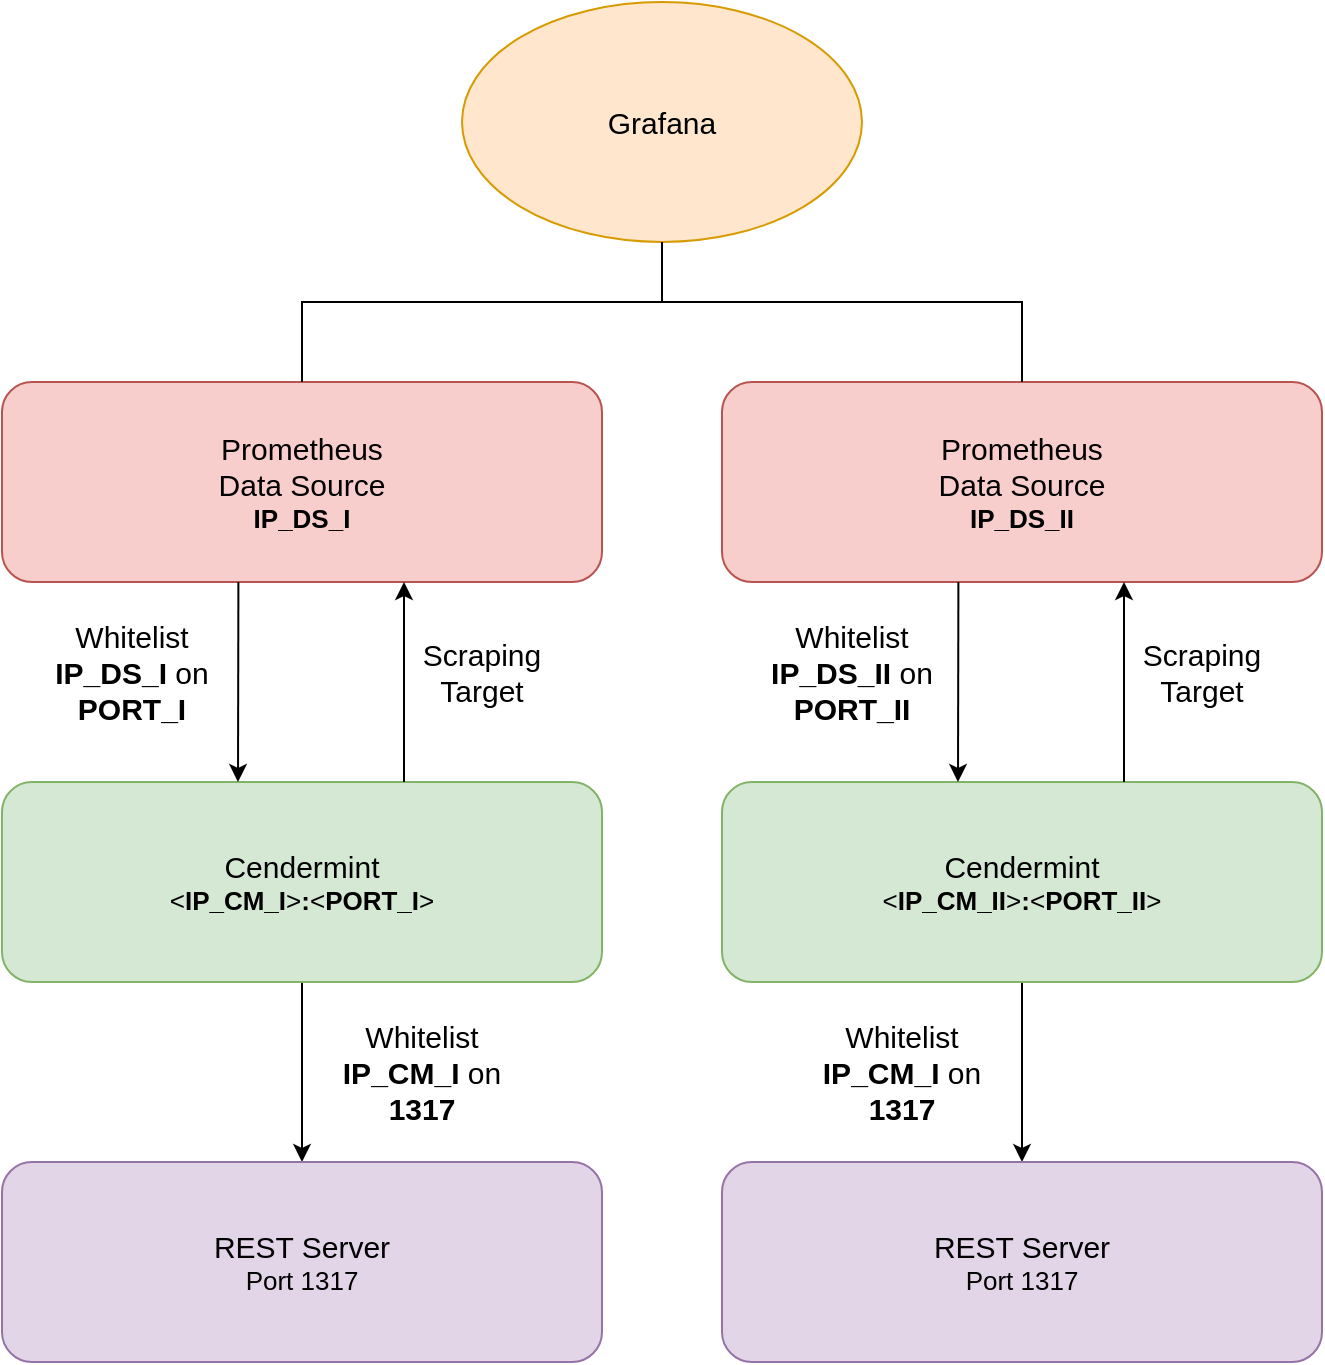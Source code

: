 <mxfile version="15.6.2" type="device"><diagram id="LxUL3-FgX9WmNOPnVNIN" name="Page-1"><mxGraphModel dx="1203" dy="998" grid="1" gridSize="10" guides="1" tooltips="1" connect="1" arrows="1" fold="1" page="1" pageScale="1" pageWidth="850" pageHeight="1100" math="0" shadow="0"><root><mxCell id="0"/><mxCell id="1" parent="0"/><mxCell id="tTPwetNU9HMdSpnMjInO-30" style="edgeStyle=orthogonalEdgeStyle;rounded=0;orthogonalLoop=1;jettySize=auto;html=1;entryX=0.5;entryY=0;entryDx=0;entryDy=0;fontSize=13;" edge="1" parent="1" source="tTPwetNU9HMdSpnMjInO-1" target="tTPwetNU9HMdSpnMjInO-20"><mxGeometry relative="1" as="geometry"/></mxCell><mxCell id="tTPwetNU9HMdSpnMjInO-1" value="&lt;font&gt;&lt;span style=&quot;font-size: 15px&quot;&gt;Cendermint&lt;/span&gt;&lt;br&gt;&lt;span style=&quot;font-size: 13px&quot;&gt;&amp;lt;&lt;/span&gt;&lt;b style=&quot;font-size: 13px&quot;&gt;IP_CM_I&lt;/b&gt;&lt;span style=&quot;font-size: 13px&quot;&gt;&amp;gt;&lt;/span&gt;&lt;b style=&quot;font-size: 13px&quot;&gt;:&lt;/b&gt;&lt;span style=&quot;font-size: 13px&quot;&gt;&amp;lt;&lt;/span&gt;&lt;b style=&quot;font-size: 13px&quot;&gt;PORT_I&lt;/b&gt;&lt;span style=&quot;font-size: 13px&quot;&gt;&amp;gt;&lt;/span&gt;&lt;br&gt;&lt;/font&gt;" style="rounded=1;whiteSpace=wrap;html=1;fillColor=#d5e8d4;strokeColor=#82b366;" vertex="1" parent="1"><mxGeometry x="95" y="600" width="300" height="100" as="geometry"/></mxCell><mxCell id="tTPwetNU9HMdSpnMjInO-2" value="&lt;span style=&quot;font-size: 15px&quot;&gt;Prometheus&lt;br&gt;Data Source&lt;/span&gt;&lt;br&gt;&lt;b&gt;&lt;font style=&quot;font-size: 13px&quot;&gt;IP_DS_I&lt;/font&gt;&lt;/b&gt;" style="rounded=1;whiteSpace=wrap;html=1;fillColor=#f8cecc;strokeColor=#b85450;" vertex="1" parent="1"><mxGeometry x="95" y="400" width="300" height="100" as="geometry"/></mxCell><mxCell id="tTPwetNU9HMdSpnMjInO-5" value="Scraping Target" style="text;html=1;strokeColor=none;fillColor=none;align=center;verticalAlign=middle;whiteSpace=wrap;rounded=0;fontSize=15;" vertex="1" parent="1"><mxGeometry x="305" y="530" width="60" height="30" as="geometry"/></mxCell><mxCell id="tTPwetNU9HMdSpnMjInO-8" value="Whitelist &lt;b&gt;IP_DS_I&lt;/b&gt; on &lt;b&gt;PORT_I&lt;/b&gt;" style="text;html=1;strokeColor=none;fillColor=none;align=center;verticalAlign=middle;whiteSpace=wrap;rounded=0;fontSize=15;" vertex="1" parent="1"><mxGeometry x="115" y="530" width="90" height="30" as="geometry"/></mxCell><mxCell id="tTPwetNU9HMdSpnMjInO-10" value="" style="endArrow=classic;html=1;rounded=0;fontSize=13;exitX=0.394;exitY=1;exitDx=0;exitDy=0;exitPerimeter=0;" edge="1" parent="1" source="tTPwetNU9HMdSpnMjInO-2"><mxGeometry width="50" height="50" relative="1" as="geometry"><mxPoint x="435" y="630" as="sourcePoint"/><mxPoint x="213" y="600" as="targetPoint"/></mxGeometry></mxCell><mxCell id="tTPwetNU9HMdSpnMjInO-13" value="" style="endArrow=classic;html=1;rounded=0;fontSize=13;" edge="1" parent="1"><mxGeometry width="50" height="50" relative="1" as="geometry"><mxPoint x="296" y="600" as="sourcePoint"/><mxPoint x="296" y="500" as="targetPoint"/></mxGeometry></mxCell><mxCell id="tTPwetNU9HMdSpnMjInO-31" style="edgeStyle=orthogonalEdgeStyle;rounded=0;orthogonalLoop=1;jettySize=auto;html=1;entryX=0.5;entryY=0;entryDx=0;entryDy=0;fontSize=13;" edge="1" parent="1" source="tTPwetNU9HMdSpnMjInO-14" target="tTPwetNU9HMdSpnMjInO-21"><mxGeometry relative="1" as="geometry"/></mxCell><mxCell id="tTPwetNU9HMdSpnMjInO-14" value="&lt;font&gt;&lt;span style=&quot;font-size: 15px&quot;&gt;Cendermint&lt;/span&gt;&lt;br&gt;&lt;span style=&quot;font-size: 13px&quot;&gt;&amp;lt;&lt;b&gt;IP_CM_II&lt;/b&gt;&amp;gt;&lt;b&gt;:&lt;/b&gt;&amp;lt;&lt;b&gt;PORT_II&lt;/b&gt;&amp;gt;&lt;/span&gt;&lt;br&gt;&lt;/font&gt;" style="rounded=1;whiteSpace=wrap;html=1;fillColor=#d5e8d4;strokeColor=#82b366;" vertex="1" parent="1"><mxGeometry x="455" y="600" width="300" height="100" as="geometry"/></mxCell><mxCell id="tTPwetNU9HMdSpnMjInO-15" value="&lt;span style=&quot;font-size: 15px&quot;&gt;Prometheus&lt;br&gt;Data Source&lt;/span&gt;&lt;br&gt;&lt;b&gt;&lt;font style=&quot;font-size: 13px&quot;&gt;IP_DS_II&lt;/font&gt;&lt;/b&gt;" style="rounded=1;whiteSpace=wrap;html=1;fillColor=#f8cecc;strokeColor=#b85450;" vertex="1" parent="1"><mxGeometry x="455" y="400" width="300" height="100" as="geometry"/></mxCell><mxCell id="tTPwetNU9HMdSpnMjInO-16" value="Scraping Target" style="text;html=1;strokeColor=none;fillColor=none;align=center;verticalAlign=middle;whiteSpace=wrap;rounded=0;fontSize=15;" vertex="1" parent="1"><mxGeometry x="665" y="530" width="60" height="30" as="geometry"/></mxCell><mxCell id="tTPwetNU9HMdSpnMjInO-17" value="Whitelist &lt;b&gt;IP_DS_II&lt;/b&gt; on &lt;b&gt;PORT_II&lt;/b&gt;" style="text;html=1;strokeColor=none;fillColor=none;align=center;verticalAlign=middle;whiteSpace=wrap;rounded=0;fontSize=15;" vertex="1" parent="1"><mxGeometry x="475" y="530" width="90" height="30" as="geometry"/></mxCell><mxCell id="tTPwetNU9HMdSpnMjInO-18" value="" style="endArrow=classic;html=1;rounded=0;fontSize=13;exitX=0.394;exitY=1;exitDx=0;exitDy=0;exitPerimeter=0;" edge="1" parent="1" source="tTPwetNU9HMdSpnMjInO-15"><mxGeometry width="50" height="50" relative="1" as="geometry"><mxPoint x="795" y="630" as="sourcePoint"/><mxPoint x="573" y="600" as="targetPoint"/></mxGeometry></mxCell><mxCell id="tTPwetNU9HMdSpnMjInO-19" value="" style="endArrow=classic;html=1;rounded=0;fontSize=13;" edge="1" parent="1"><mxGeometry width="50" height="50" relative="1" as="geometry"><mxPoint x="656" y="600" as="sourcePoint"/><mxPoint x="656" y="500" as="targetPoint"/></mxGeometry></mxCell><mxCell id="tTPwetNU9HMdSpnMjInO-20" value="&lt;font&gt;&lt;span style=&quot;font-size: 15px&quot;&gt;REST Server&lt;br&gt;&lt;/span&gt;&lt;font style=&quot;font-size: 13px&quot;&gt;Port 1317&lt;/font&gt;&lt;br&gt;&lt;/font&gt;" style="rounded=1;whiteSpace=wrap;html=1;fillColor=#e1d5e7;strokeColor=#9673a6;" vertex="1" parent="1"><mxGeometry x="95" y="790" width="300" height="100" as="geometry"/></mxCell><mxCell id="tTPwetNU9HMdSpnMjInO-21" value="&lt;font&gt;&lt;span style=&quot;font-size: 15px&quot;&gt;REST Server&lt;br&gt;&lt;/span&gt;&lt;font style=&quot;font-size: 13px&quot;&gt;Port 1317&lt;/font&gt;&lt;br&gt;&lt;/font&gt;" style="rounded=1;whiteSpace=wrap;html=1;fillColor=#e1d5e7;strokeColor=#9673a6;" vertex="1" parent="1"><mxGeometry x="455" y="790" width="300" height="100" as="geometry"/></mxCell><mxCell id="tTPwetNU9HMdSpnMjInO-24" value="Whitelist &lt;b&gt;IP_CM_I&lt;/b&gt;&amp;nbsp;on &lt;b&gt;1317&lt;/b&gt;" style="text;html=1;strokeColor=none;fillColor=none;align=center;verticalAlign=middle;whiteSpace=wrap;rounded=0;fontSize=15;" vertex="1" parent="1"><mxGeometry x="260" y="730" width="90" height="30" as="geometry"/></mxCell><mxCell id="tTPwetNU9HMdSpnMjInO-27" value="Whitelist &lt;b&gt;IP_CM_I&lt;/b&gt;&amp;nbsp;on &lt;b&gt;1317&lt;/b&gt;" style="text;html=1;strokeColor=none;fillColor=none;align=center;verticalAlign=middle;whiteSpace=wrap;rounded=0;fontSize=15;" vertex="1" parent="1"><mxGeometry x="500" y="730" width="90" height="30" as="geometry"/></mxCell><mxCell id="tTPwetNU9HMdSpnMjInO-32" value="&lt;font style=&quot;font-size: 15px&quot;&gt;Grafana&lt;/font&gt;" style="ellipse;whiteSpace=wrap;html=1;fontSize=13;fillColor=#ffe6cc;strokeColor=#d79b00;" vertex="1" parent="1"><mxGeometry x="325" y="210" width="200" height="120" as="geometry"/></mxCell><mxCell id="tTPwetNU9HMdSpnMjInO-34" value="" style="endArrow=none;html=1;rounded=0;fontSize=15;exitX=0.5;exitY=0;exitDx=0;exitDy=0;entryX=0.5;entryY=1;entryDx=0;entryDy=0;endFill=0;" edge="1" parent="1" source="tTPwetNU9HMdSpnMjInO-2" target="tTPwetNU9HMdSpnMjInO-32"><mxGeometry width="50" height="50" relative="1" as="geometry"><mxPoint x="430" y="580" as="sourcePoint"/><mxPoint x="480" y="530" as="targetPoint"/><Array as="points"><mxPoint x="245" y="360"/><mxPoint x="425" y="360"/></Array></mxGeometry></mxCell><mxCell id="tTPwetNU9HMdSpnMjInO-35" value="" style="endArrow=none;html=1;rounded=0;fontSize=15;entryX=0.5;entryY=1;entryDx=0;entryDy=0;exitX=0.5;exitY=0;exitDx=0;exitDy=0;endFill=0;" edge="1" parent="1" source="tTPwetNU9HMdSpnMjInO-15" target="tTPwetNU9HMdSpnMjInO-32"><mxGeometry width="50" height="50" relative="1" as="geometry"><mxPoint x="430" y="580" as="sourcePoint"/><mxPoint x="480" y="530" as="targetPoint"/><Array as="points"><mxPoint x="605" y="360"/><mxPoint x="425" y="360"/></Array></mxGeometry></mxCell></root></mxGraphModel></diagram></mxfile>